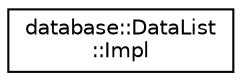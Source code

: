 digraph "Graphical Class Hierarchy"
{
 // LATEX_PDF_SIZE
  edge [fontname="Helvetica",fontsize="10",labelfontname="Helvetica",labelfontsize="10"];
  node [fontname="Helvetica",fontsize="10",shape=record];
  rankdir="LR";
  Node0 [label="database::DataList\l::Impl",height=0.2,width=0.4,color="black", fillcolor="white", style="filled",URL="$classdatabase_1_1DataList_1_1Impl.html",tooltip=" "];
}
